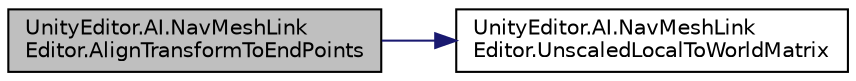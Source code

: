 digraph "UnityEditor.AI.NavMeshLinkEditor.AlignTransformToEndPoints"
{
 // LATEX_PDF_SIZE
  edge [fontname="Helvetica",fontsize="10",labelfontname="Helvetica",labelfontsize="10"];
  node [fontname="Helvetica",fontsize="10",shape=record];
  rankdir="LR";
  Node0 [label="UnityEditor.AI.NavMeshLink\lEditor.AlignTransformToEndPoints",height=0.2,width=0.4,color="black", fillcolor="grey75", style="filled", fontcolor="black",tooltip=" "];
  Node0 -> Node1 [color="midnightblue",fontsize="10",style="solid",fontname="Helvetica"];
  Node1 [label="UnityEditor.AI.NavMeshLink\lEditor.UnscaledLocalToWorldMatrix",height=0.2,width=0.4,color="black", fillcolor="white", style="filled",URL="$class_unity_editor_1_1_a_i_1_1_nav_mesh_link_editor.html#a5e3d7106e4931c7d028fe3b11dad796e",tooltip=" "];
}
